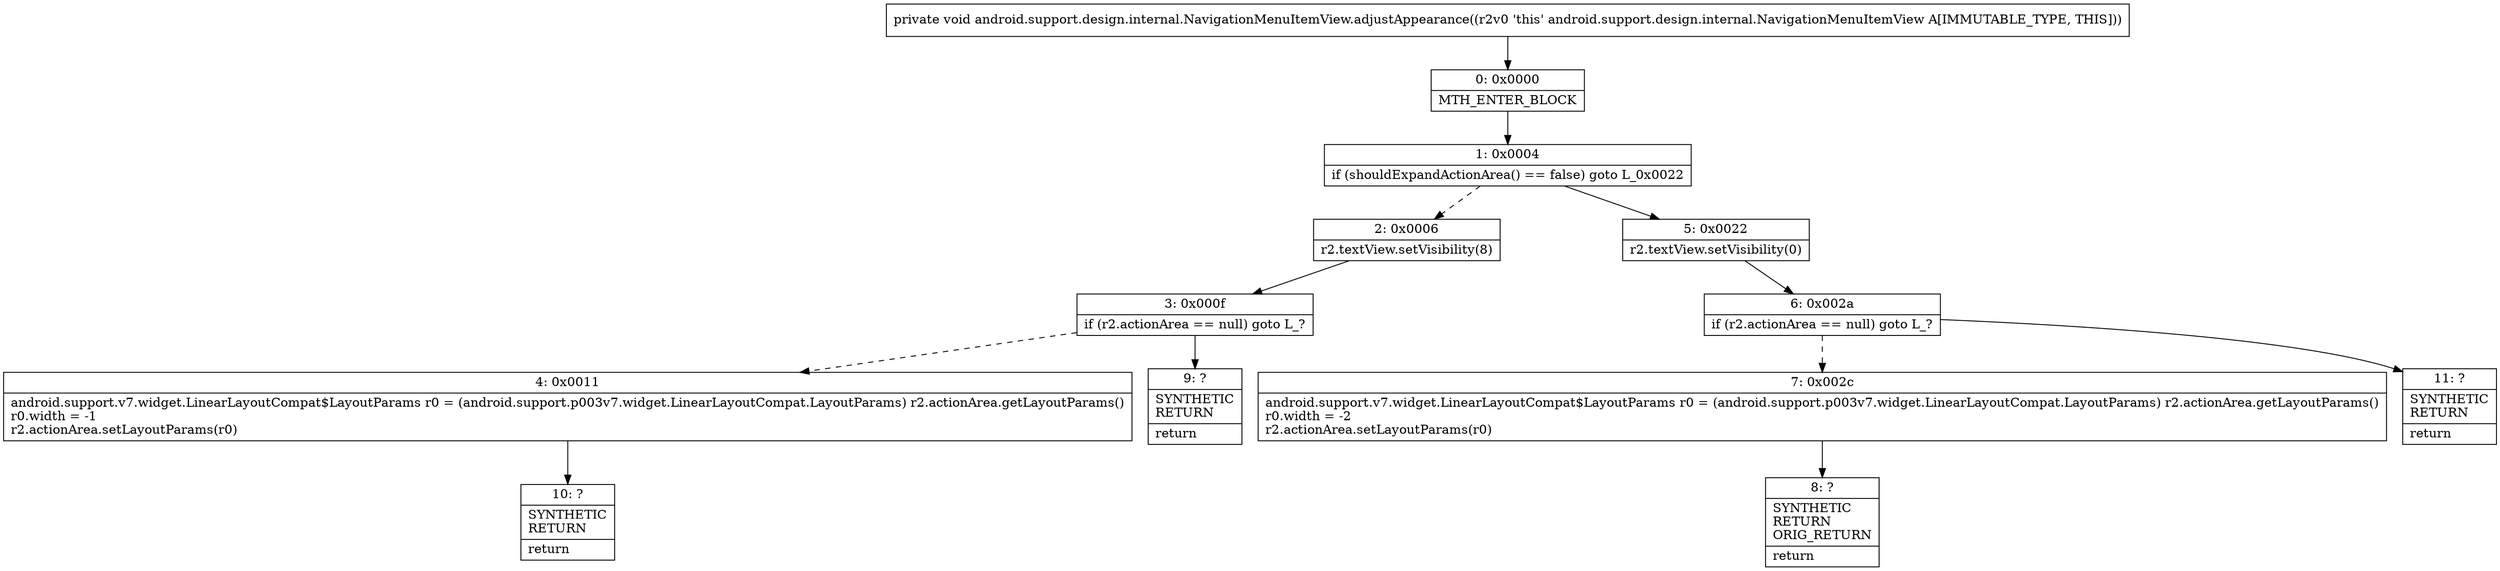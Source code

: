 digraph "CFG forandroid.support.design.internal.NavigationMenuItemView.adjustAppearance()V" {
Node_0 [shape=record,label="{0\:\ 0x0000|MTH_ENTER_BLOCK\l}"];
Node_1 [shape=record,label="{1\:\ 0x0004|if (shouldExpandActionArea() == false) goto L_0x0022\l}"];
Node_2 [shape=record,label="{2\:\ 0x0006|r2.textView.setVisibility(8)\l}"];
Node_3 [shape=record,label="{3\:\ 0x000f|if (r2.actionArea == null) goto L_?\l}"];
Node_4 [shape=record,label="{4\:\ 0x0011|android.support.v7.widget.LinearLayoutCompat$LayoutParams r0 = (android.support.p003v7.widget.LinearLayoutCompat.LayoutParams) r2.actionArea.getLayoutParams()\lr0.width = \-1\lr2.actionArea.setLayoutParams(r0)\l}"];
Node_5 [shape=record,label="{5\:\ 0x0022|r2.textView.setVisibility(0)\l}"];
Node_6 [shape=record,label="{6\:\ 0x002a|if (r2.actionArea == null) goto L_?\l}"];
Node_7 [shape=record,label="{7\:\ 0x002c|android.support.v7.widget.LinearLayoutCompat$LayoutParams r0 = (android.support.p003v7.widget.LinearLayoutCompat.LayoutParams) r2.actionArea.getLayoutParams()\lr0.width = \-2\lr2.actionArea.setLayoutParams(r0)\l}"];
Node_8 [shape=record,label="{8\:\ ?|SYNTHETIC\lRETURN\lORIG_RETURN\l|return\l}"];
Node_9 [shape=record,label="{9\:\ ?|SYNTHETIC\lRETURN\l|return\l}"];
Node_10 [shape=record,label="{10\:\ ?|SYNTHETIC\lRETURN\l|return\l}"];
Node_11 [shape=record,label="{11\:\ ?|SYNTHETIC\lRETURN\l|return\l}"];
MethodNode[shape=record,label="{private void android.support.design.internal.NavigationMenuItemView.adjustAppearance((r2v0 'this' android.support.design.internal.NavigationMenuItemView A[IMMUTABLE_TYPE, THIS])) }"];
MethodNode -> Node_0;
Node_0 -> Node_1;
Node_1 -> Node_2[style=dashed];
Node_1 -> Node_5;
Node_2 -> Node_3;
Node_3 -> Node_4[style=dashed];
Node_3 -> Node_9;
Node_4 -> Node_10;
Node_5 -> Node_6;
Node_6 -> Node_7[style=dashed];
Node_6 -> Node_11;
Node_7 -> Node_8;
}


